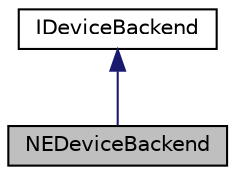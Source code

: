 digraph "NEDeviceBackend"
{
 // LATEX_PDF_SIZE
  edge [fontname="Helvetica",fontsize="10",labelfontname="Helvetica",labelfontsize="10"];
  node [fontname="Helvetica",fontsize="10",shape=record];
  Node1 [label="NEDeviceBackend",height=0.2,width=0.4,color="black", fillcolor="grey75", style="filled", fontcolor="black",tooltip="CPU device backend."];
  Node2 -> Node1 [dir="back",color="midnightblue",fontsize="10",style="solid",fontname="Helvetica"];
  Node2 [label="IDeviceBackend",height=0.2,width=0.4,color="black", fillcolor="white", style="filled",URL="$classarm__compute_1_1graph_1_1backends_1_1_i_device_backend.xhtml",tooltip="Device backend interface."];
}
